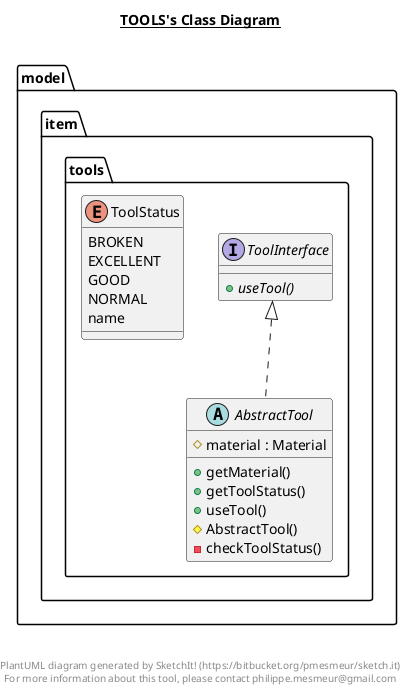 @startuml

title __TOOLS's Class Diagram__\n

  namespace model {
    namespace item {
      namespace tools {
        abstract class model.item.tools.AbstractTool {
            # material : Material
            + getMaterial()
            + getToolStatus()
            + useTool()
            # AbstractTool()
            - checkToolStatus()
        }
      }
    }
  }
  

  namespace model {
    namespace item {
      namespace tools {
        enum ToolStatus {
          BROKEN
          EXCELLENT
          GOOD
          NORMAL
          name
        }
      }
    }
  }
  

  namespace model {
    namespace item {
      namespace tools {
        interface model.item.tools.ToolInterface {
            {abstract} + useTool()
        }
      }
    }
  }
  

  model.item.tools.AbstractTool .up.|> ToolInterface
  model.item.tools.AbstractTool o-- model.item.tools.AbstractTool.ToolStatus : toolStatus
  model.item.tools.AbstractTool +-down- model.item.tools.AbstractTool.ToolStatus


right footer


PlantUML diagram generated by SketchIt! (https://bitbucket.org/pmesmeur/sketch.it)
For more information about this tool, please contact philippe.mesmeur@gmail.com
endfooter

@enduml
